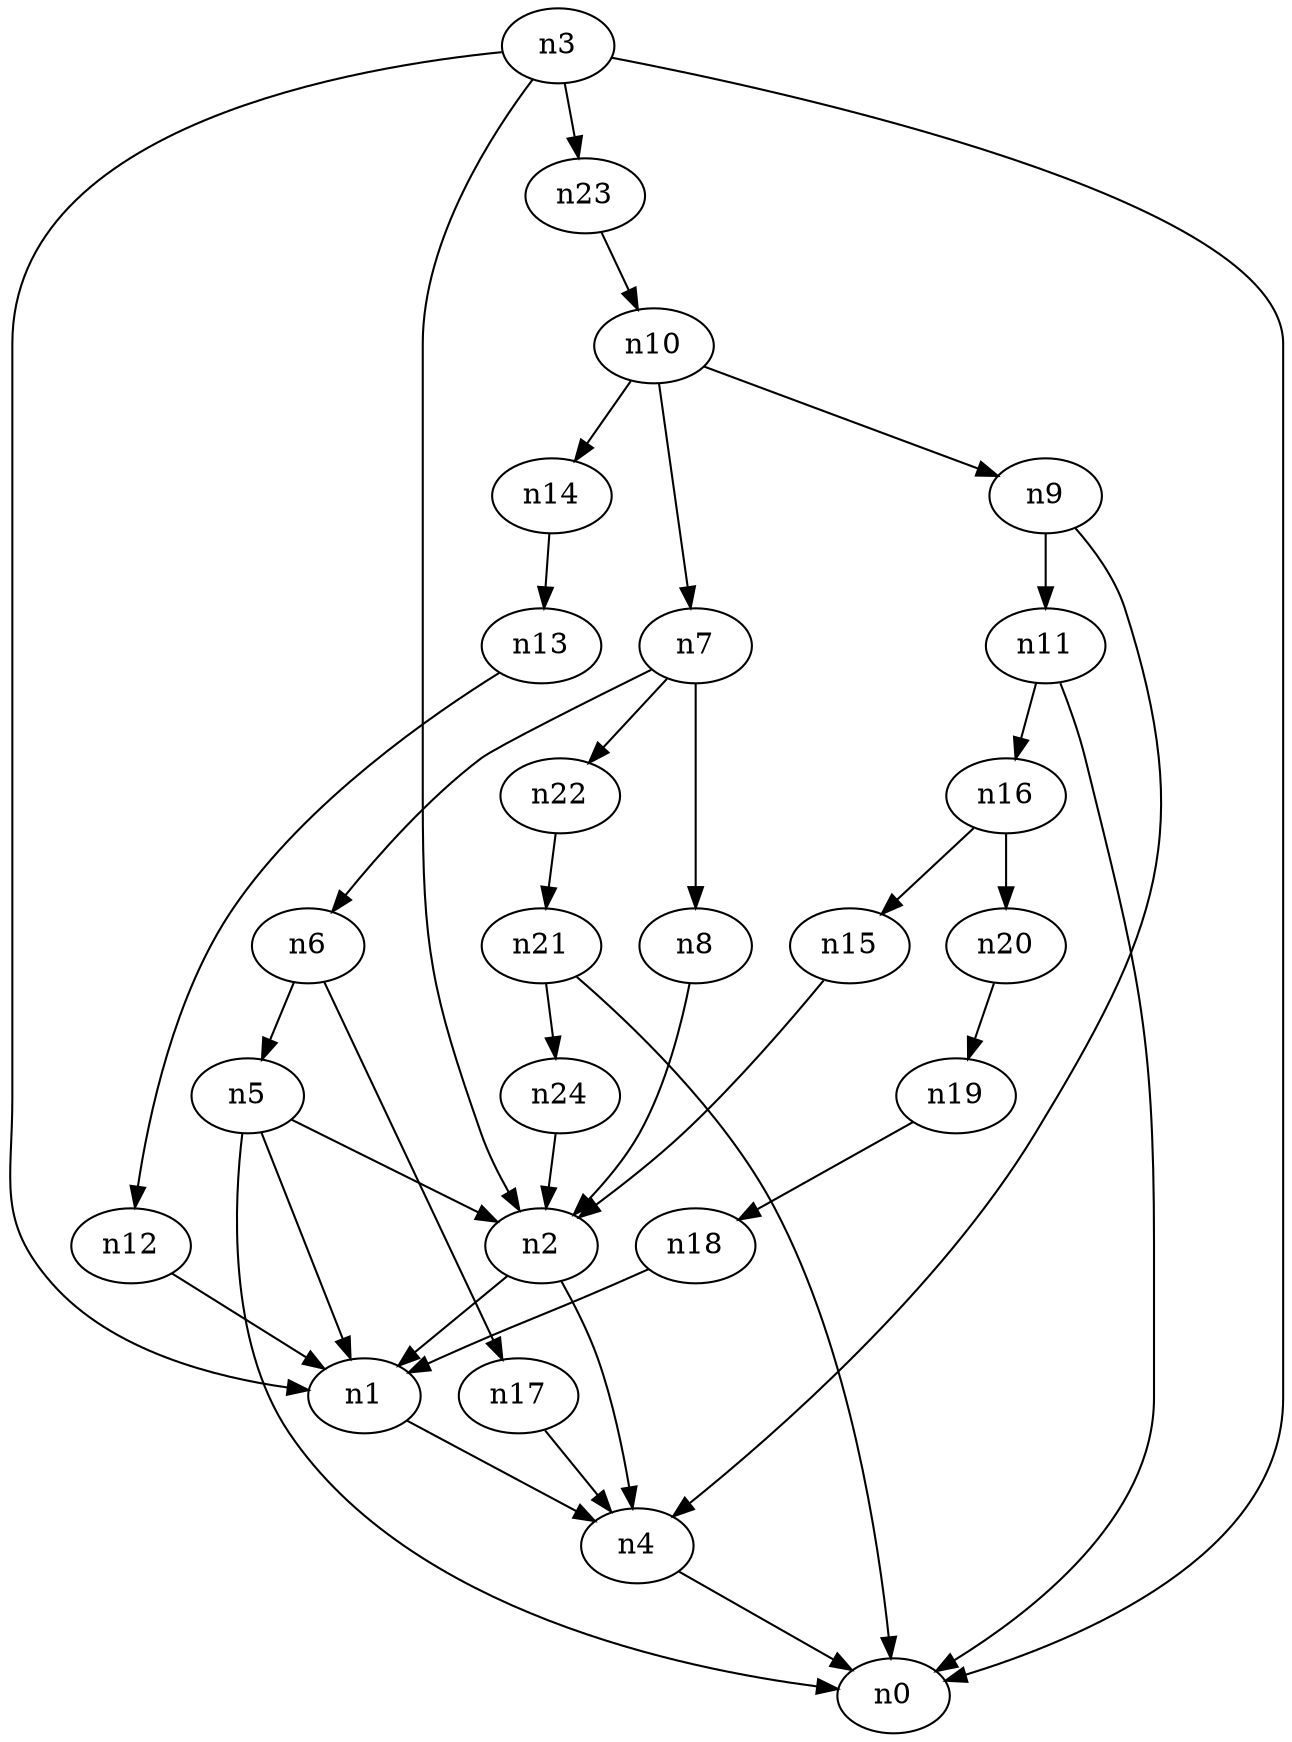 digraph G {
	n1 -> n4	 [_graphml_id=e4];
	n2 -> n1	 [_graphml_id=e27];
	n2 -> n4	 [_graphml_id=e7];
	n3 -> n0	 [_graphml_id=e0];
	n3 -> n1	 [_graphml_id=e3];
	n3 -> n2	 [_graphml_id=e6];
	n3 -> n23	 [_graphml_id=e35];
	n4 -> n0	 [_graphml_id=e1];
	n5 -> n0	 [_graphml_id=e2];
	n5 -> n1	 [_graphml_id=e5];
	n5 -> n2	 [_graphml_id=e8];
	n6 -> n5	 [_graphml_id=e9];
	n6 -> n17	 [_graphml_id=e25];
	n7 -> n6	 [_graphml_id=e10];
	n7 -> n8	 [_graphml_id=e11];
	n7 -> n22	 [_graphml_id=e34];
	n8 -> n2	 [_graphml_id=e12];
	n9 -> n4	 [_graphml_id=e13];
	n9 -> n11	 [_graphml_id=e16];
	n10 -> n7	 [_graphml_id=e15];
	n10 -> n9	 [_graphml_id=e14];
	n10 -> n14	 [_graphml_id=e21];
	n11 -> n0	 [_graphml_id=e17];
	n11 -> n16	 [_graphml_id=e24];
	n12 -> n1	 [_graphml_id=e18];
	n13 -> n12	 [_graphml_id=e19];
	n14 -> n13	 [_graphml_id=e20];
	n15 -> n2	 [_graphml_id=e22];
	n16 -> n15	 [_graphml_id=e23];
	n16 -> n20	 [_graphml_id=e31];
	n17 -> n4	 [_graphml_id=e26];
	n18 -> n1	 [_graphml_id=e28];
	n19 -> n18	 [_graphml_id=e29];
	n20 -> n19	 [_graphml_id=e30];
	n21 -> n0	 [_graphml_id=e32];
	n21 -> n24	 [_graphml_id=e37];
	n22 -> n21	 [_graphml_id=e33];
	n23 -> n10	 [_graphml_id=e36];
	n24 -> n2	 [_graphml_id=e38];
}
